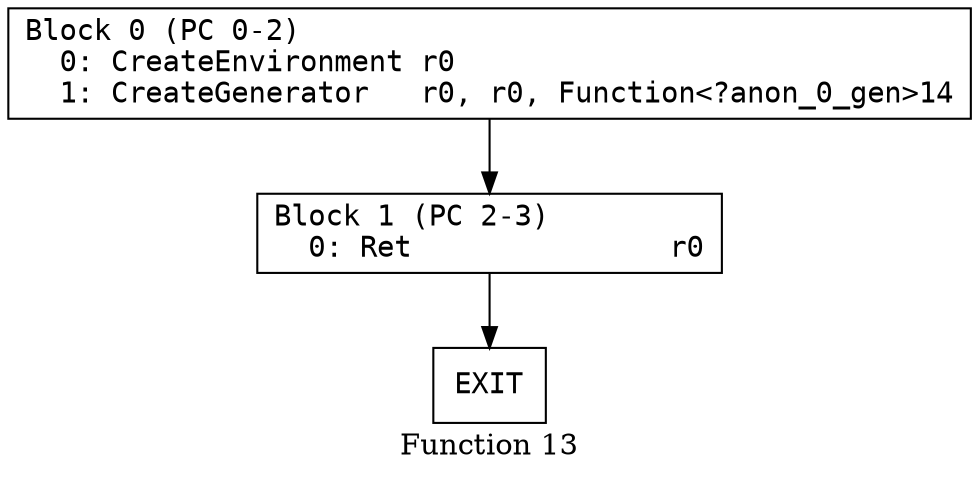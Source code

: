 // Function 13 from flow_control
// Generated from data/flow_control.dot

digraph {
  rankdir=TB;
  node [shape=box, fontname="monospace"];

  label = "Function 13";
  style = filled;
  color = lightgrey;

  f13_n0 [ label = "Block 0 (PC 0-2)\l  0: CreateEnvironment r0\l  1: CreateGenerator   r0, r0, Function<?anon_0_gen>14\l" ]
  f13_n1 [ label = "Block 1 (PC 2-3)\l  0: Ret               r0\l" ]
  f13_n2 [ label = "EXIT" ]

  f13_n0 -> f13_n1
  f13_n1 -> f13_n2
}
